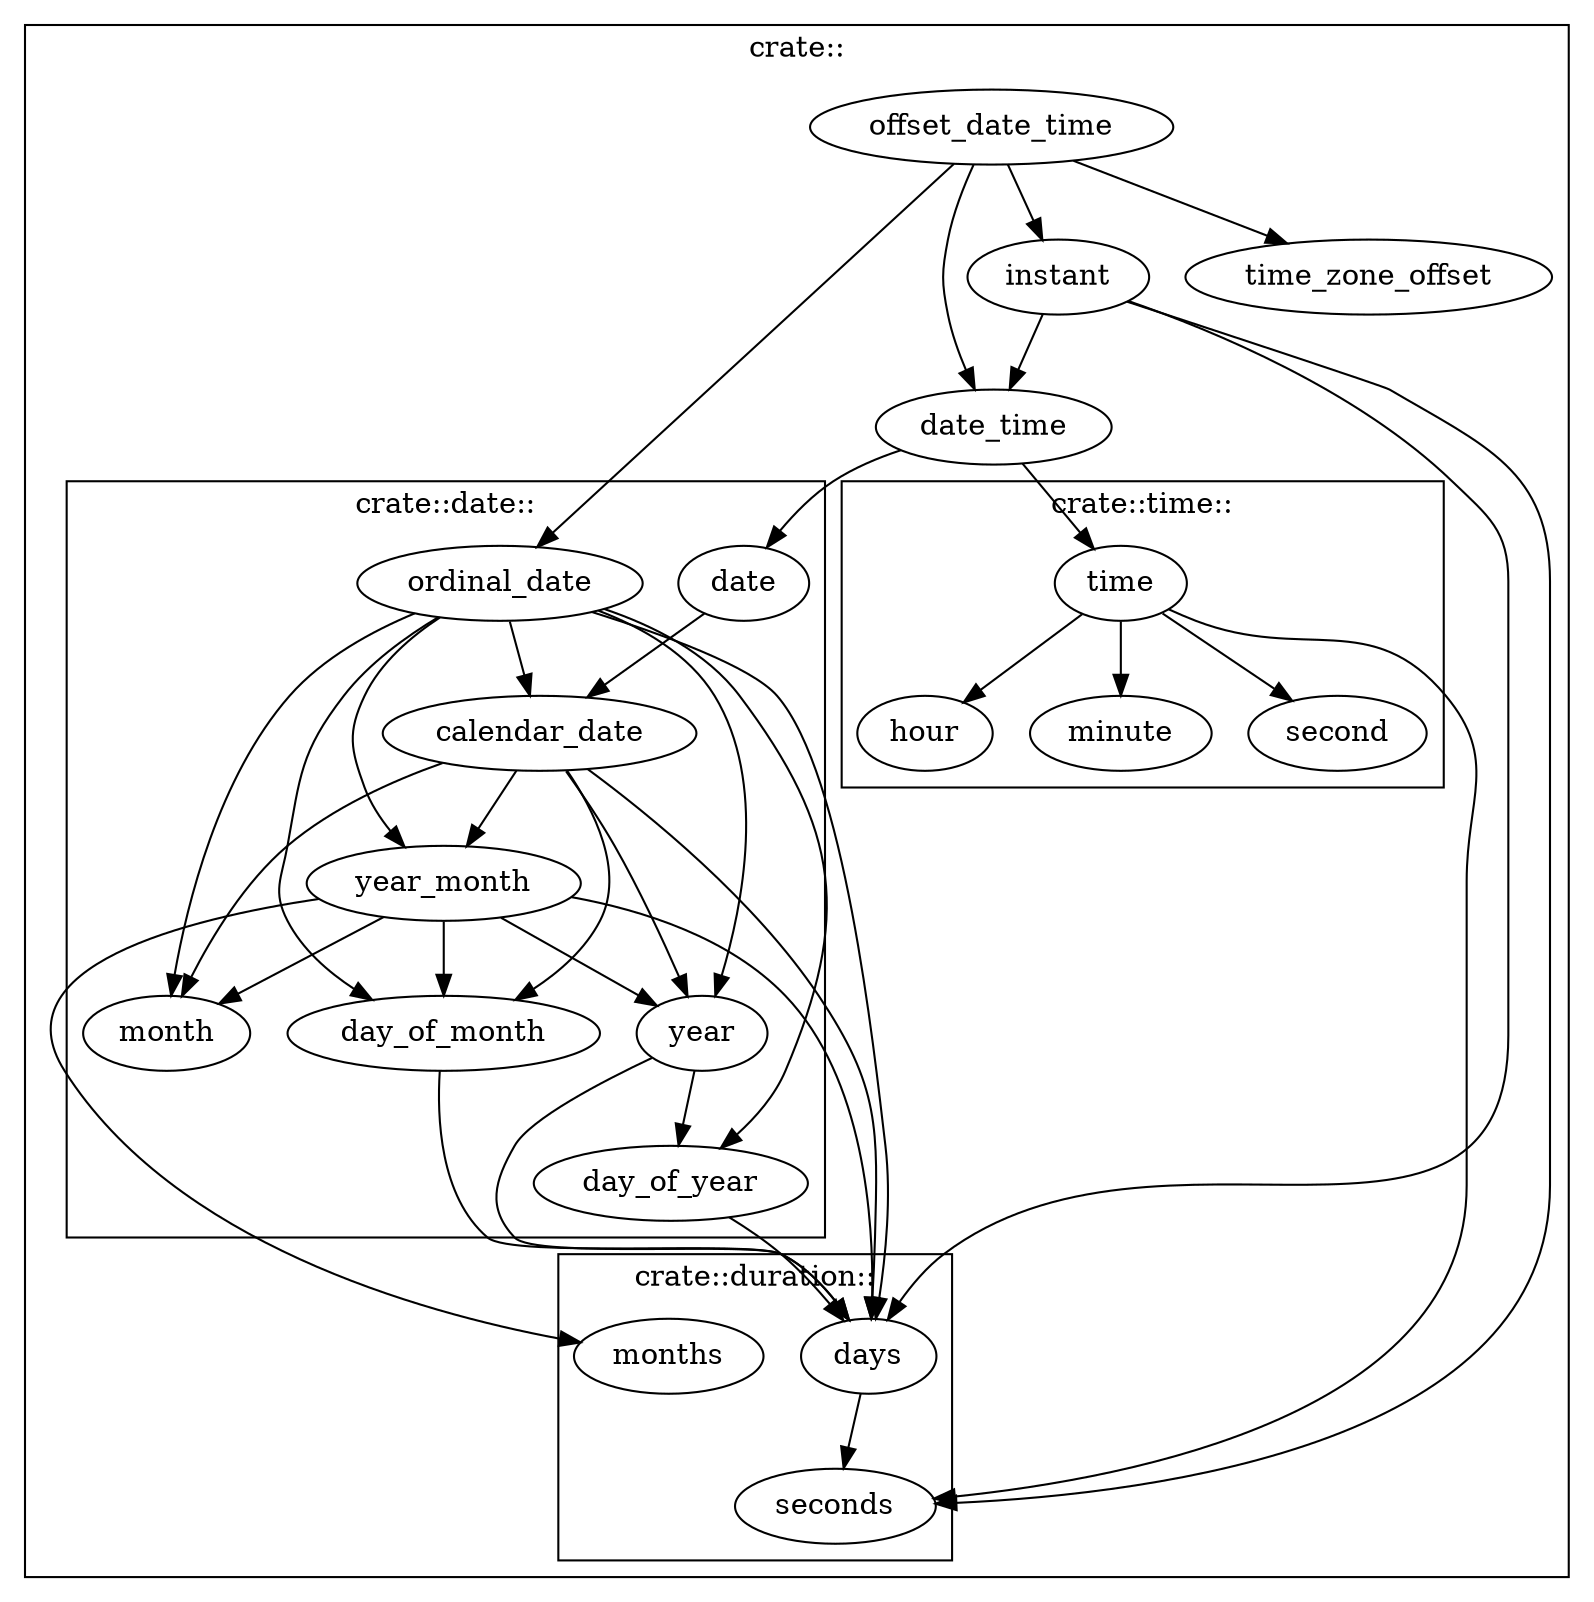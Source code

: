 digraph {
  // Vertex

  subgraph cluster3 {
    label = "crate::"

    subgraph cluster0 {
      label = "crate::date::"
      date
      calendar_date
      day_of_month
      day_of_year
      month
      ordinal_date
      year
      year_month
    }

    subgraph cluster1 {
      label = "crate::duration::"
      days
      months
      seconds
    }

    subgraph cluster2 {
      label = "crate::time::"
      hour
      minute
      second
      time
    }

    date_time
    // date
    // duration
    instant
    offset_date_time
    time_zone_offset
    // time
  }

  // Edge

  // date::*
  day_of_month -> days
  day_of_year -> days
  year_month -> days
  year_month -> months
  year_month -> day_of_month
  year_month -> month
  year_month -> year
  year -> day_of_year
  year -> days

  // duration::*
  days -> seconds

  // crate::*
  date -> calendar_date
  calendar_date -> day_of_month
  calendar_date -> days
  calendar_date -> month
  calendar_date -> year
  calendar_date -> year_month
  date_time -> date
  date_time -> time
  instant -> date_time
  instant -> days
  instant -> seconds
  offset_date_time -> date_time
  offset_date_time -> instant
  offset_date_time -> ordinal_date
  offset_date_time -> time_zone_offset
  ordinal_date -> calendar_date
  ordinal_date -> day_of_month
  ordinal_date -> day_of_year
  ordinal_date -> days
  ordinal_date -> month
  ordinal_date -> year
  ordinal_date -> year_month
  time -> hour
  time -> minute
  time -> second
  time -> seconds
}
